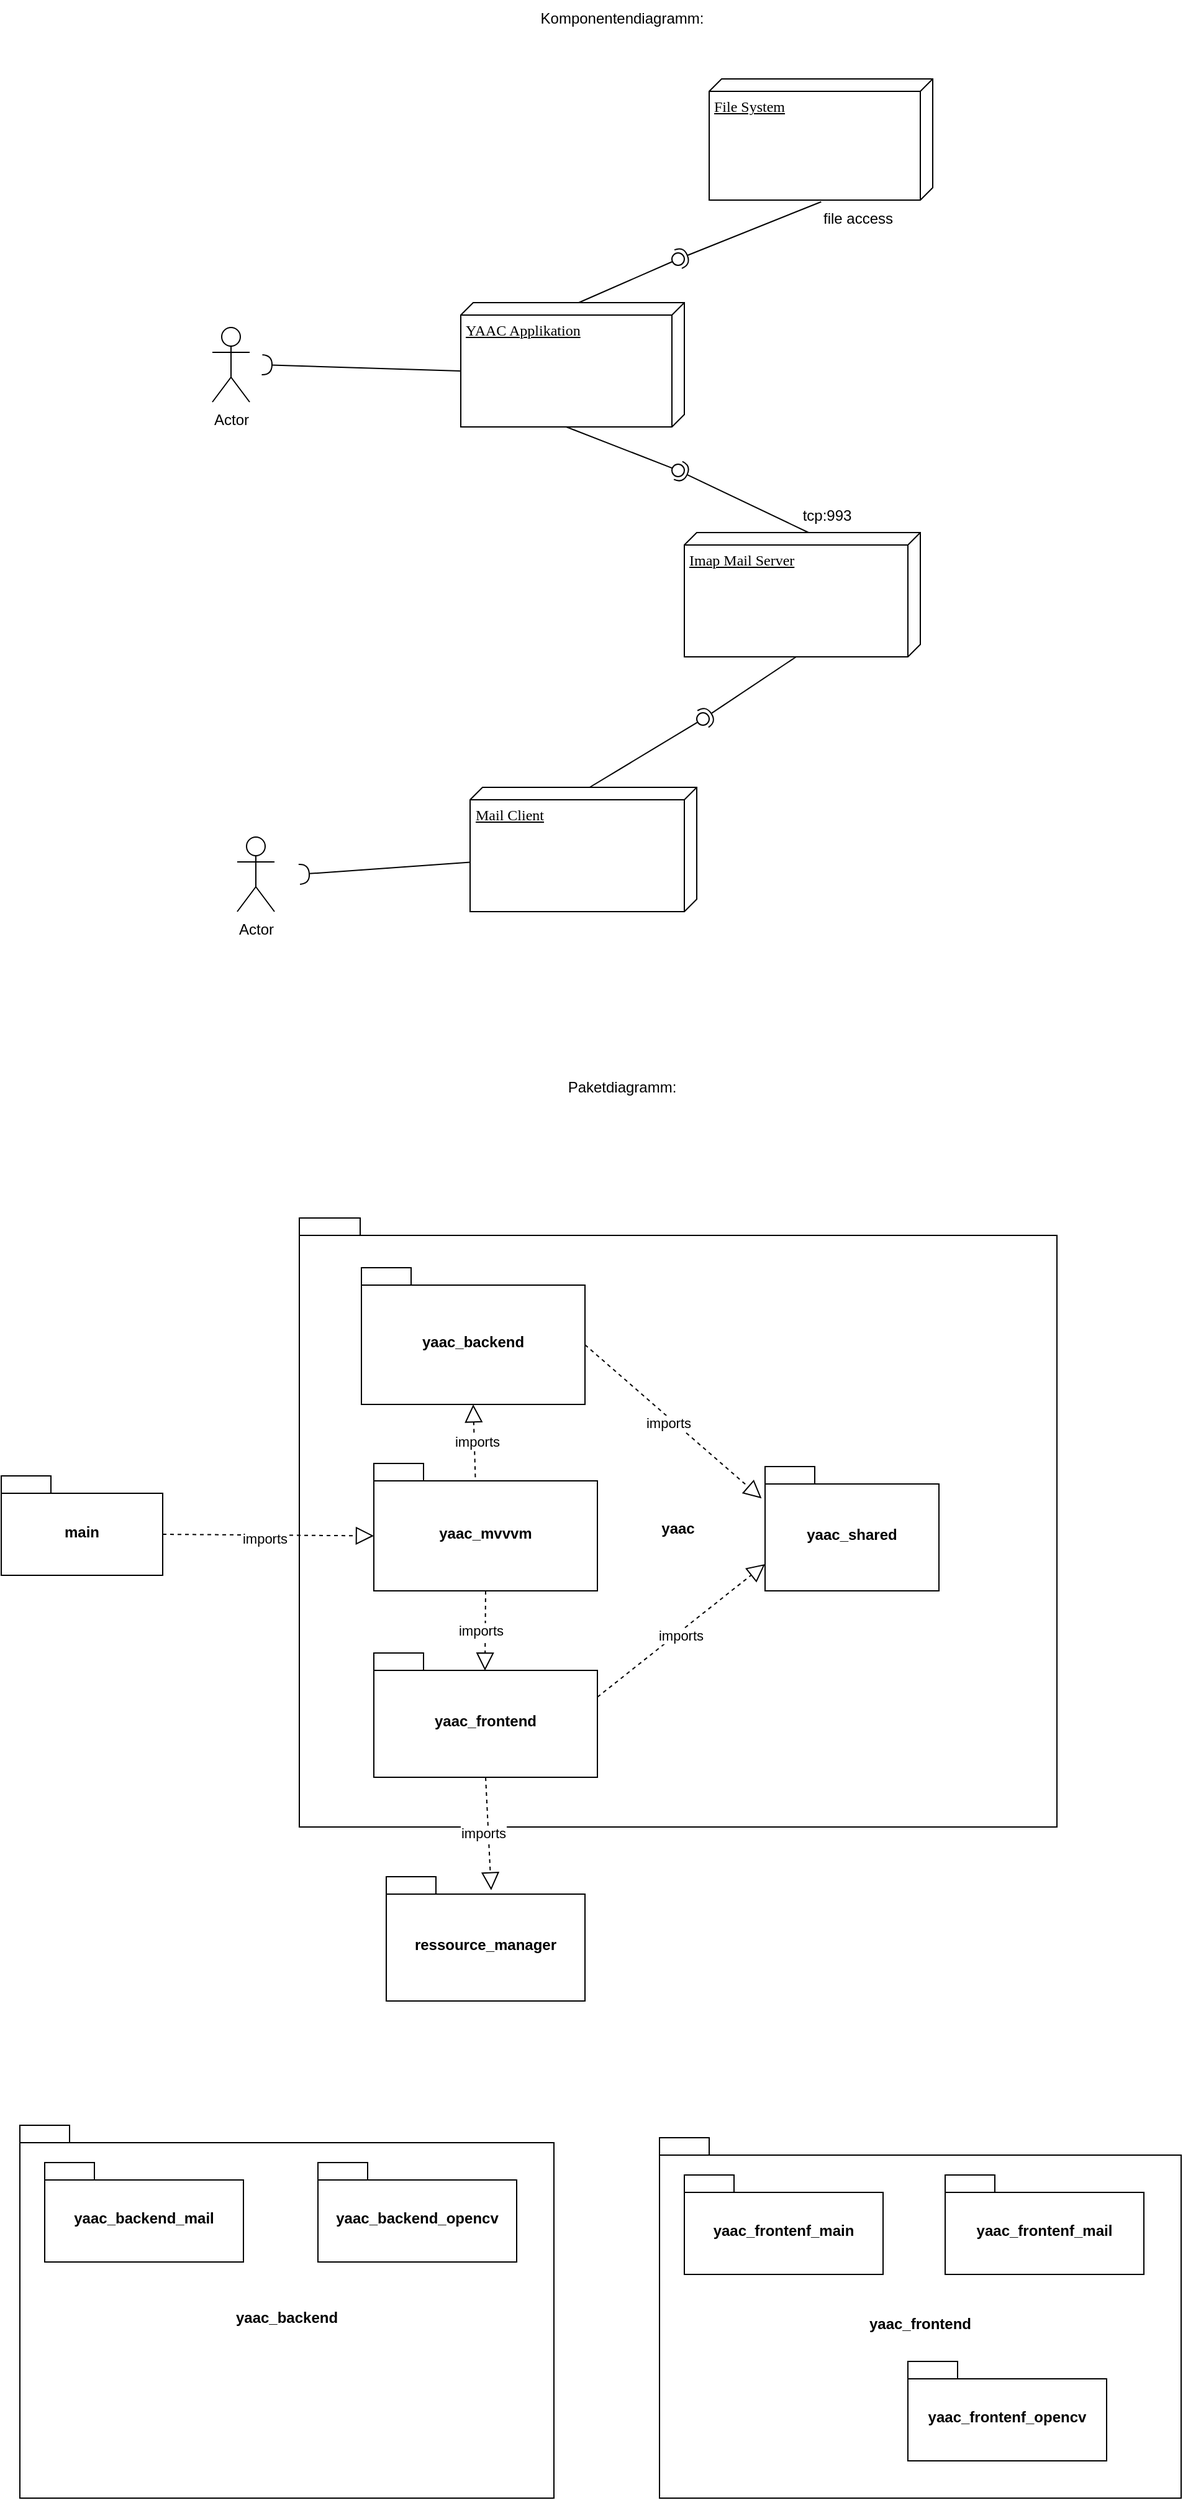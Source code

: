 <mxfile version="23.0.2" type="device">
  <diagram name="Page-1" id="5f0bae14-7c28-e335-631c-24af17079c00">
    <mxGraphModel dx="765" dy="1404" grid="1" gridSize="10" guides="1" tooltips="1" connect="1" arrows="1" fold="1" page="1" pageScale="1" pageWidth="1100" pageHeight="850" background="none" math="0" shadow="0">
      <root>
        <mxCell id="0" />
        <mxCell id="1" parent="0" />
        <mxCell id="ExC5Xb2sjEQYgcZIRTt5-10" value="yaac" style="shape=folder;fontStyle=1;spacingTop=10;tabWidth=40;tabHeight=14;tabPosition=left;html=1;whiteSpace=wrap;" parent="1" vertex="1">
          <mxGeometry x="1370" y="1000" width="610" height="490" as="geometry" />
        </mxCell>
        <mxCell id="tkYYaSeVRYODMiVXnth0-1" value="YAAC Applikation" style="verticalAlign=top;align=left;spacingTop=8;spacingLeft=2;spacingRight=12;shape=cube;size=10;direction=south;fontStyle=4;html=1;rounded=0;shadow=0;comic=0;labelBackgroundColor=none;strokeWidth=1;fontFamily=Verdana;fontSize=12" parent="1" vertex="1">
          <mxGeometry x="1500" y="263.5" width="180" height="100" as="geometry" />
        </mxCell>
        <mxCell id="tkYYaSeVRYODMiVXnth0-2" value="Actor" style="shape=umlActor;verticalLabelPosition=bottom;verticalAlign=top;html=1;outlineConnect=0;" parent="1" vertex="1">
          <mxGeometry x="1300" y="283.5" width="30" height="60" as="geometry" />
        </mxCell>
        <mxCell id="tkYYaSeVRYODMiVXnth0-3" value="Imap Mail Server" style="verticalAlign=top;align=left;spacingTop=8;spacingLeft=2;spacingRight=12;shape=cube;size=10;direction=south;fontStyle=4;html=1;rounded=0;shadow=0;comic=0;labelBackgroundColor=none;strokeWidth=1;fontFamily=Verdana;fontSize=12" parent="1" vertex="1">
          <mxGeometry x="1680" y="448.5" width="190" height="100" as="geometry" />
        </mxCell>
        <mxCell id="tkYYaSeVRYODMiVXnth0-4" value="File System" style="verticalAlign=top;align=left;spacingTop=8;spacingLeft=2;spacingRight=12;shape=cube;size=10;direction=south;fontStyle=4;html=1;rounded=0;shadow=0;comic=0;labelBackgroundColor=none;strokeWidth=1;fontFamily=Verdana;fontSize=12" parent="1" vertex="1">
          <mxGeometry x="1700" y="83.5" width="180" height="97.5" as="geometry" />
        </mxCell>
        <mxCell id="tkYYaSeVRYODMiVXnth0-5" value="Mail Client" style="verticalAlign=top;align=left;spacingTop=8;spacingLeft=2;spacingRight=12;shape=cube;size=10;direction=south;fontStyle=4;html=1;rounded=0;shadow=0;comic=0;labelBackgroundColor=none;strokeWidth=1;fontFamily=Verdana;fontSize=12" parent="1" vertex="1">
          <mxGeometry x="1507.5" y="653.5" width="182.5" height="100" as="geometry" />
        </mxCell>
        <mxCell id="tkYYaSeVRYODMiVXnth0-8" value="" style="ellipse;whiteSpace=wrap;html=1;align=center;aspect=fixed;fillColor=none;strokeColor=none;resizable=0;perimeter=centerPerimeter;rotatable=0;allowArrows=0;points=[];outlineConnect=1;" parent="1" vertex="1">
          <mxGeometry x="1755" y="419.75" width="10" height="10" as="geometry" />
        </mxCell>
        <mxCell id="tkYYaSeVRYODMiVXnth0-13" value="" style="ellipse;whiteSpace=wrap;html=1;align=center;aspect=fixed;fillColor=none;strokeColor=none;resizable=0;perimeter=centerPerimeter;rotatable=0;allowArrows=0;points=[];outlineConnect=1;" parent="1" vertex="1">
          <mxGeometry x="1755" y="419.75" width="10" height="10" as="geometry" />
        </mxCell>
        <mxCell id="tkYYaSeVRYODMiVXnth0-14" value="" style="rounded=0;orthogonalLoop=1;jettySize=auto;html=1;endArrow=halfCircle;endFill=0;endSize=6;strokeWidth=1;sketch=0;exitX=1.014;exitY=0.499;exitDx=0;exitDy=0;exitPerimeter=0;" parent="1" source="tkYYaSeVRYODMiVXnth0-4" target="tkYYaSeVRYODMiVXnth0-16" edge="1">
          <mxGeometry relative="1" as="geometry">
            <mxPoint x="1830" y="364.75" as="sourcePoint" />
          </mxGeometry>
        </mxCell>
        <mxCell id="tkYYaSeVRYODMiVXnth0-15" value="" style="rounded=0;orthogonalLoop=1;jettySize=auto;html=1;endArrow=oval;endFill=0;sketch=0;sourcePerimeterSpacing=0;targetPerimeterSpacing=0;endSize=10;exitX=0;exitY=0;exitDx=0;exitDy=85;exitPerimeter=0;" parent="1" source="tkYYaSeVRYODMiVXnth0-1" target="tkYYaSeVRYODMiVXnth0-16" edge="1">
          <mxGeometry relative="1" as="geometry">
            <mxPoint x="1740" y="359.75" as="sourcePoint" />
          </mxGeometry>
        </mxCell>
        <mxCell id="tkYYaSeVRYODMiVXnth0-16" value="" style="ellipse;whiteSpace=wrap;html=1;align=center;aspect=fixed;fillColor=none;strokeColor=none;resizable=0;perimeter=centerPerimeter;rotatable=0;allowArrows=0;points=[];outlineConnect=1;" parent="1" vertex="1">
          <mxGeometry x="1670" y="223.5" width="10" height="10" as="geometry" />
        </mxCell>
        <mxCell id="tkYYaSeVRYODMiVXnth0-17" value="" style="rounded=0;orthogonalLoop=1;jettySize=auto;html=1;endArrow=halfCircle;endFill=0;endSize=6;strokeWidth=1;sketch=0;exitX=0;exitY=0;exitDx=0;exitDy=90;exitPerimeter=0;" parent="1" source="tkYYaSeVRYODMiVXnth0-3" target="tkYYaSeVRYODMiVXnth0-19" edge="1">
          <mxGeometry relative="1" as="geometry">
            <mxPoint x="1830" y="424.75" as="sourcePoint" />
            <Array as="points" />
          </mxGeometry>
        </mxCell>
        <mxCell id="tkYYaSeVRYODMiVXnth0-20" value="" style="rounded=0;orthogonalLoop=1;jettySize=auto;html=1;endArrow=oval;endFill=0;sketch=0;sourcePerimeterSpacing=0;targetPerimeterSpacing=0;endSize=10;exitX=0;exitY=0;exitDx=100;exitDy=95;exitPerimeter=0;" parent="1" source="tkYYaSeVRYODMiVXnth0-1" target="tkYYaSeVRYODMiVXnth0-19" edge="1">
          <mxGeometry relative="1" as="geometry">
            <mxPoint x="1640" y="379.75" as="sourcePoint" />
            <mxPoint x="1810" y="424.75" as="targetPoint" />
          </mxGeometry>
        </mxCell>
        <mxCell id="tkYYaSeVRYODMiVXnth0-19" value="" style="ellipse;whiteSpace=wrap;html=1;align=center;aspect=fixed;fillColor=none;strokeColor=none;resizable=0;perimeter=centerPerimeter;rotatable=0;allowArrows=0;points=[];outlineConnect=1;" parent="1" vertex="1">
          <mxGeometry x="1670" y="393.5" width="10" height="10" as="geometry" />
        </mxCell>
        <mxCell id="tkYYaSeVRYODMiVXnth0-24" value="" style="ellipse;whiteSpace=wrap;html=1;align=center;aspect=fixed;fillColor=none;strokeColor=none;resizable=0;perimeter=centerPerimeter;rotatable=0;allowArrows=0;points=[];outlineConnect=1;" parent="1" vertex="1">
          <mxGeometry x="1765" y="439.75" width="10" height="10" as="geometry" />
        </mxCell>
        <mxCell id="tkYYaSeVRYODMiVXnth0-25" value="" style="rounded=0;orthogonalLoop=1;jettySize=auto;html=1;endArrow=halfCircle;endFill=0;endSize=6;strokeWidth=1;sketch=0;exitX=0;exitY=0;exitDx=100;exitDy=100;exitPerimeter=0;" parent="1" source="tkYYaSeVRYODMiVXnth0-3" target="tkYYaSeVRYODMiVXnth0-27" edge="1">
          <mxGeometry relative="1" as="geometry">
            <mxPoint x="1870" y="714.75" as="sourcePoint" />
          </mxGeometry>
        </mxCell>
        <mxCell id="tkYYaSeVRYODMiVXnth0-26" value="" style="rounded=0;orthogonalLoop=1;jettySize=auto;html=1;endArrow=oval;endFill=0;sketch=0;sourcePerimeterSpacing=0;targetPerimeterSpacing=0;endSize=10;exitX=0;exitY=0;exitDx=0;exitDy=86.25;exitPerimeter=0;" parent="1" source="tkYYaSeVRYODMiVXnth0-5" target="tkYYaSeVRYODMiVXnth0-27" edge="1">
          <mxGeometry relative="1" as="geometry">
            <mxPoint x="1830" y="809.75" as="sourcePoint" />
          </mxGeometry>
        </mxCell>
        <mxCell id="tkYYaSeVRYODMiVXnth0-27" value="" style="ellipse;whiteSpace=wrap;html=1;align=center;aspect=fixed;fillColor=none;strokeColor=none;resizable=0;perimeter=centerPerimeter;rotatable=0;allowArrows=0;points=[];outlineConnect=1;" parent="1" vertex="1">
          <mxGeometry x="1690" y="593.5" width="10" height="10" as="geometry" />
        </mxCell>
        <mxCell id="tkYYaSeVRYODMiVXnth0-28" value="Actor" style="shape=umlActor;verticalLabelPosition=bottom;verticalAlign=top;html=1;" parent="1" vertex="1">
          <mxGeometry x="1320" y="693.5" width="30" height="60" as="geometry" />
        </mxCell>
        <mxCell id="tkYYaSeVRYODMiVXnth0-36" value="" style="rounded=0;orthogonalLoop=1;jettySize=auto;html=1;endArrow=halfCircle;endFill=0;endSize=6;strokeWidth=1;sketch=0;fontSize=12;curved=1;exitX=0;exitY=0;exitDx=55;exitDy=180;exitPerimeter=0;" parent="1" source="tkYYaSeVRYODMiVXnth0-1" edge="1">
          <mxGeometry relative="1" as="geometry">
            <mxPoint x="1450" y="323.5" as="sourcePoint" />
            <mxPoint x="1340" y="313.5" as="targetPoint" />
          </mxGeometry>
        </mxCell>
        <mxCell id="tkYYaSeVRYODMiVXnth0-37" value="" style="ellipse;whiteSpace=wrap;html=1;align=center;aspect=fixed;fillColor=none;strokeColor=none;resizable=0;perimeter=centerPerimeter;rotatable=0;allowArrows=0;points=[];outlineConnect=1;" parent="1" vertex="1">
          <mxGeometry x="1400" y="333.5" width="10" height="10" as="geometry" />
        </mxCell>
        <mxCell id="tkYYaSeVRYODMiVXnth0-39" value="" style="rounded=0;orthogonalLoop=1;jettySize=auto;html=1;endArrow=halfCircle;endFill=0;endSize=6;strokeWidth=1;sketch=0;fontSize=12;curved=1;exitX=0.602;exitY=1;exitDx=0;exitDy=0;exitPerimeter=0;" parent="1" source="tkYYaSeVRYODMiVXnth0-5" edge="1">
          <mxGeometry relative="1" as="geometry">
            <mxPoint x="1450" y="693.5" as="sourcePoint" />
            <mxPoint x="1370" y="723.5" as="targetPoint" />
          </mxGeometry>
        </mxCell>
        <mxCell id="tkYYaSeVRYODMiVXnth0-40" value="" style="ellipse;whiteSpace=wrap;html=1;align=center;aspect=fixed;fillColor=none;strokeColor=none;resizable=0;perimeter=centerPerimeter;rotatable=0;allowArrows=0;points=[];outlineConnect=1;" parent="1" vertex="1">
          <mxGeometry x="1380" y="643.5" width="10" height="10" as="geometry" />
        </mxCell>
        <mxCell id="ExC5Xb2sjEQYgcZIRTt5-3" value="yaac_backend" style="shape=folder;fontStyle=1;spacingTop=10;tabWidth=40;tabHeight=14;tabPosition=left;html=1;whiteSpace=wrap;" parent="1" vertex="1">
          <mxGeometry x="1420" y="1040" width="180" height="110" as="geometry" />
        </mxCell>
        <mxCell id="ExC5Xb2sjEQYgcZIRTt5-5" value="main" style="shape=folder;fontStyle=1;spacingTop=10;tabWidth=40;tabHeight=14;tabPosition=left;html=1;whiteSpace=wrap;" parent="1" vertex="1">
          <mxGeometry x="1130" y="1207.5" width="130" height="80" as="geometry" />
        </mxCell>
        <mxCell id="ExC5Xb2sjEQYgcZIRTt5-6" value="yaac_frontend" style="shape=folder;fontStyle=1;spacingTop=10;tabWidth=40;tabHeight=14;tabPosition=left;html=1;whiteSpace=wrap;" parent="1" vertex="1">
          <mxGeometry x="1430" y="1350" width="180" height="100" as="geometry" />
        </mxCell>
        <mxCell id="ExC5Xb2sjEQYgcZIRTt5-7" value="yaac_mvvvm" style="shape=folder;fontStyle=1;spacingTop=10;tabWidth=40;tabHeight=14;tabPosition=left;html=1;whiteSpace=wrap;" parent="1" vertex="1">
          <mxGeometry x="1430" y="1197.5" width="180" height="102.5" as="geometry" />
        </mxCell>
        <mxCell id="ExC5Xb2sjEQYgcZIRTt5-8" value="yaac_shared" style="shape=folder;fontStyle=1;spacingTop=10;tabWidth=40;tabHeight=14;tabPosition=left;html=1;whiteSpace=wrap;" parent="1" vertex="1">
          <mxGeometry x="1745" y="1200" width="140" height="100" as="geometry" />
        </mxCell>
        <mxCell id="ExC5Xb2sjEQYgcZIRTt5-9" value="ressource_manager" style="shape=folder;fontStyle=1;spacingTop=10;tabWidth=40;tabHeight=14;tabPosition=left;html=1;whiteSpace=wrap;" parent="1" vertex="1">
          <mxGeometry x="1440" y="1530" width="160" height="100" as="geometry" />
        </mxCell>
        <mxCell id="ExC5Xb2sjEQYgcZIRTt5-11" value="yaac_backend" style="shape=folder;fontStyle=1;spacingTop=10;tabWidth=40;tabHeight=14;tabPosition=left;html=1;whiteSpace=wrap;" parent="1" vertex="1">
          <mxGeometry x="1145" y="1730" width="430" height="300" as="geometry" />
        </mxCell>
        <mxCell id="ExC5Xb2sjEQYgcZIRTt5-12" value="yaac_frontend" style="shape=folder;fontStyle=1;spacingTop=10;tabWidth=40;tabHeight=14;tabPosition=left;html=1;whiteSpace=wrap;" parent="1" vertex="1">
          <mxGeometry x="1660" y="1740" width="420" height="290" as="geometry" />
        </mxCell>
        <mxCell id="ExC5Xb2sjEQYgcZIRTt5-17" value="yaac_backend_mail" style="shape=folder;fontStyle=1;spacingTop=10;tabWidth=40;tabHeight=14;tabPosition=left;html=1;whiteSpace=wrap;" parent="1" vertex="1">
          <mxGeometry x="1165" y="1760" width="160" height="80" as="geometry" />
        </mxCell>
        <mxCell id="ExC5Xb2sjEQYgcZIRTt5-18" value="yaac_backend_opencv" style="shape=folder;fontStyle=1;spacingTop=10;tabWidth=40;tabHeight=14;tabPosition=left;html=1;whiteSpace=wrap;" parent="1" vertex="1">
          <mxGeometry x="1385" y="1760" width="160" height="80" as="geometry" />
        </mxCell>
        <mxCell id="ExC5Xb2sjEQYgcZIRTt5-19" value="yaac_frontenf_mail" style="shape=folder;fontStyle=1;spacingTop=10;tabWidth=40;tabHeight=14;tabPosition=left;html=1;whiteSpace=wrap;" parent="1" vertex="1">
          <mxGeometry x="1890" y="1770" width="160" height="80" as="geometry" />
        </mxCell>
        <mxCell id="ExC5Xb2sjEQYgcZIRTt5-20" value="yaac_frontenf_main" style="shape=folder;fontStyle=1;spacingTop=10;tabWidth=40;tabHeight=14;tabPosition=left;html=1;whiteSpace=wrap;" parent="1" vertex="1">
          <mxGeometry x="1680" y="1770" width="160" height="80" as="geometry" />
        </mxCell>
        <mxCell id="ExC5Xb2sjEQYgcZIRTt5-21" value="yaac_frontenf_opencv" style="shape=folder;fontStyle=1;spacingTop=10;tabWidth=40;tabHeight=14;tabPosition=left;html=1;whiteSpace=wrap;" parent="1" vertex="1">
          <mxGeometry x="1860" y="1920" width="160" height="80" as="geometry" />
        </mxCell>
        <mxCell id="ExC5Xb2sjEQYgcZIRTt5-23" value="tcp:993" style="text;html=1;strokeColor=none;fillColor=none;align=center;verticalAlign=middle;whiteSpace=wrap;rounded=0;" parent="1" vertex="1">
          <mxGeometry x="1765" y="419.75" width="60" height="30" as="geometry" />
        </mxCell>
        <mxCell id="ExC5Xb2sjEQYgcZIRTt5-24" value="file access" style="text;html=1;strokeColor=none;fillColor=none;align=center;verticalAlign=middle;whiteSpace=wrap;rounded=0;" parent="1" vertex="1">
          <mxGeometry x="1790" y="181" width="60" height="30" as="geometry" />
        </mxCell>
        <mxCell id="WR5QV3GJSuJpkU5aiz5L-2" value="" style="endArrow=block;dashed=1;endFill=0;endSize=12;html=1;rounded=0;exitX=0;exitY=0;exitDx=180;exitDy=62;exitPerimeter=0;entryX=-0.02;entryY=0.256;entryDx=0;entryDy=0;entryPerimeter=0;" parent="1" source="ExC5Xb2sjEQYgcZIRTt5-3" target="ExC5Xb2sjEQYgcZIRTt5-8" edge="1">
          <mxGeometry width="160" relative="1" as="geometry">
            <mxPoint x="1710" y="1232" as="sourcePoint" />
            <mxPoint x="1690" y="1080" as="targetPoint" />
          </mxGeometry>
        </mxCell>
        <mxCell id="WR5QV3GJSuJpkU5aiz5L-4" value="imports" style="edgeLabel;html=1;align=center;verticalAlign=middle;resizable=0;points=[];" parent="WR5QV3GJSuJpkU5aiz5L-2" vertex="1" connectable="0">
          <mxGeometry x="-0.021" y="-3" relative="1" as="geometry">
            <mxPoint x="-1" as="offset" />
          </mxGeometry>
        </mxCell>
        <mxCell id="WR5QV3GJSuJpkU5aiz5L-5" value="" style="endArrow=block;dashed=1;endFill=0;endSize=12;html=1;rounded=0;entryX=0;entryY=0;entryDx=0;entryDy=78.5;entryPerimeter=0;exitX=0;exitY=0;exitDx=180;exitDy=35.5;exitPerimeter=0;" parent="1" source="ExC5Xb2sjEQYgcZIRTt5-6" target="ExC5Xb2sjEQYgcZIRTt5-8" edge="1">
          <mxGeometry width="160" relative="1" as="geometry">
            <mxPoint x="1885" y="1377.497" as="sourcePoint" />
            <mxPoint x="1660" y="1369.997" as="targetPoint" />
          </mxGeometry>
        </mxCell>
        <mxCell id="WR5QV3GJSuJpkU5aiz5L-6" value="imports" style="edgeLabel;html=1;align=center;verticalAlign=middle;resizable=0;points=[];" parent="WR5QV3GJSuJpkU5aiz5L-5" vertex="1" connectable="0">
          <mxGeometry x="-0.021" y="-3" relative="1" as="geometry">
            <mxPoint x="-1" as="offset" />
          </mxGeometry>
        </mxCell>
        <mxCell id="WR5QV3GJSuJpkU5aiz5L-7" value="" style="endArrow=block;dashed=1;endFill=0;endSize=12;html=1;rounded=0;exitX=0;exitY=0;exitDx=130;exitDy=47;exitPerimeter=0;entryX=0;entryY=0;entryDx=0;entryDy=58.25;entryPerimeter=0;" parent="1" source="ExC5Xb2sjEQYgcZIRTt5-5" target="ExC5Xb2sjEQYgcZIRTt5-7" edge="1">
          <mxGeometry width="160" relative="1" as="geometry">
            <mxPoint x="1235" y="1370" as="sourcePoint" />
            <mxPoint x="1375" y="1460" as="targetPoint" />
          </mxGeometry>
        </mxCell>
        <mxCell id="WR5QV3GJSuJpkU5aiz5L-8" value="imports" style="edgeLabel;html=1;align=center;verticalAlign=middle;resizable=0;points=[];" parent="WR5QV3GJSuJpkU5aiz5L-7" vertex="1" connectable="0">
          <mxGeometry x="-0.021" y="-3" relative="1" as="geometry">
            <mxPoint x="-1" as="offset" />
          </mxGeometry>
        </mxCell>
        <mxCell id="WR5QV3GJSuJpkU5aiz5L-9" value="" style="endArrow=block;dashed=1;endFill=0;endSize=12;html=1;rounded=0;exitX=0.454;exitY=0.109;exitDx=0;exitDy=0;exitPerimeter=0;entryX=0.5;entryY=1;entryDx=0;entryDy=0;entryPerimeter=0;" parent="1" source="ExC5Xb2sjEQYgcZIRTt5-7" target="ExC5Xb2sjEQYgcZIRTt5-3" edge="1">
          <mxGeometry width="160" relative="1" as="geometry">
            <mxPoint x="1540" y="1220" as="sourcePoint" />
            <mxPoint x="1680" y="1310" as="targetPoint" />
          </mxGeometry>
        </mxCell>
        <mxCell id="WR5QV3GJSuJpkU5aiz5L-10" value="imports" style="edgeLabel;html=1;align=center;verticalAlign=middle;resizable=0;points=[];" parent="WR5QV3GJSuJpkU5aiz5L-9" vertex="1" connectable="0">
          <mxGeometry x="-0.021" y="-3" relative="1" as="geometry">
            <mxPoint x="-1" as="offset" />
          </mxGeometry>
        </mxCell>
        <mxCell id="WR5QV3GJSuJpkU5aiz5L-13" value="" style="endArrow=block;dashed=1;endFill=0;endSize=12;html=1;rounded=0;exitX=0.5;exitY=1;exitDx=0;exitDy=0;exitPerimeter=0;entryX=0.497;entryY=0.142;entryDx=0;entryDy=0;entryPerimeter=0;" parent="1" source="ExC5Xb2sjEQYgcZIRTt5-7" target="ExC5Xb2sjEQYgcZIRTt5-6" edge="1">
          <mxGeometry width="160" relative="1" as="geometry">
            <mxPoint x="1548" y="1326" as="sourcePoint" />
            <mxPoint x="1690" y="1440" as="targetPoint" />
          </mxGeometry>
        </mxCell>
        <mxCell id="WR5QV3GJSuJpkU5aiz5L-14" value="imports" style="edgeLabel;html=1;align=center;verticalAlign=middle;resizable=0;points=[];" parent="WR5QV3GJSuJpkU5aiz5L-13" vertex="1" connectable="0">
          <mxGeometry x="-0.021" y="-3" relative="1" as="geometry">
            <mxPoint x="-1" as="offset" />
          </mxGeometry>
        </mxCell>
        <mxCell id="WR5QV3GJSuJpkU5aiz5L-15" value="" style="endArrow=block;dashed=1;endFill=0;endSize=12;html=1;rounded=0;exitX=0.5;exitY=1;exitDx=0;exitDy=0;exitPerimeter=0;entryX=0.528;entryY=0.109;entryDx=0;entryDy=0;entryPerimeter=0;" parent="1" source="ExC5Xb2sjEQYgcZIRTt5-6" target="ExC5Xb2sjEQYgcZIRTt5-9" edge="1">
          <mxGeometry width="160" relative="1" as="geometry">
            <mxPoint x="1765" y="1520" as="sourcePoint" />
            <mxPoint x="1907" y="1634" as="targetPoint" />
          </mxGeometry>
        </mxCell>
        <mxCell id="WR5QV3GJSuJpkU5aiz5L-16" value="imports" style="edgeLabel;html=1;align=center;verticalAlign=middle;resizable=0;points=[];" parent="WR5QV3GJSuJpkU5aiz5L-15" vertex="1" connectable="0">
          <mxGeometry x="-0.021" y="-3" relative="1" as="geometry">
            <mxPoint x="-1" as="offset" />
          </mxGeometry>
        </mxCell>
        <mxCell id="b94ChW7PQI1RsBEUYkB9-1" value="Komponentendiagramm:" style="text;html=1;strokeColor=none;fillColor=none;align=center;verticalAlign=middle;whiteSpace=wrap;rounded=0;" vertex="1" parent="1">
          <mxGeometry x="1545" y="20" width="170" height="30" as="geometry" />
        </mxCell>
        <mxCell id="b94ChW7PQI1RsBEUYkB9-2" value="Paketdiagramm:" style="text;html=1;strokeColor=none;fillColor=none;align=center;verticalAlign=middle;whiteSpace=wrap;rounded=0;" vertex="1" parent="1">
          <mxGeometry x="1545" y="880" width="170" height="30" as="geometry" />
        </mxCell>
      </root>
    </mxGraphModel>
  </diagram>
</mxfile>
